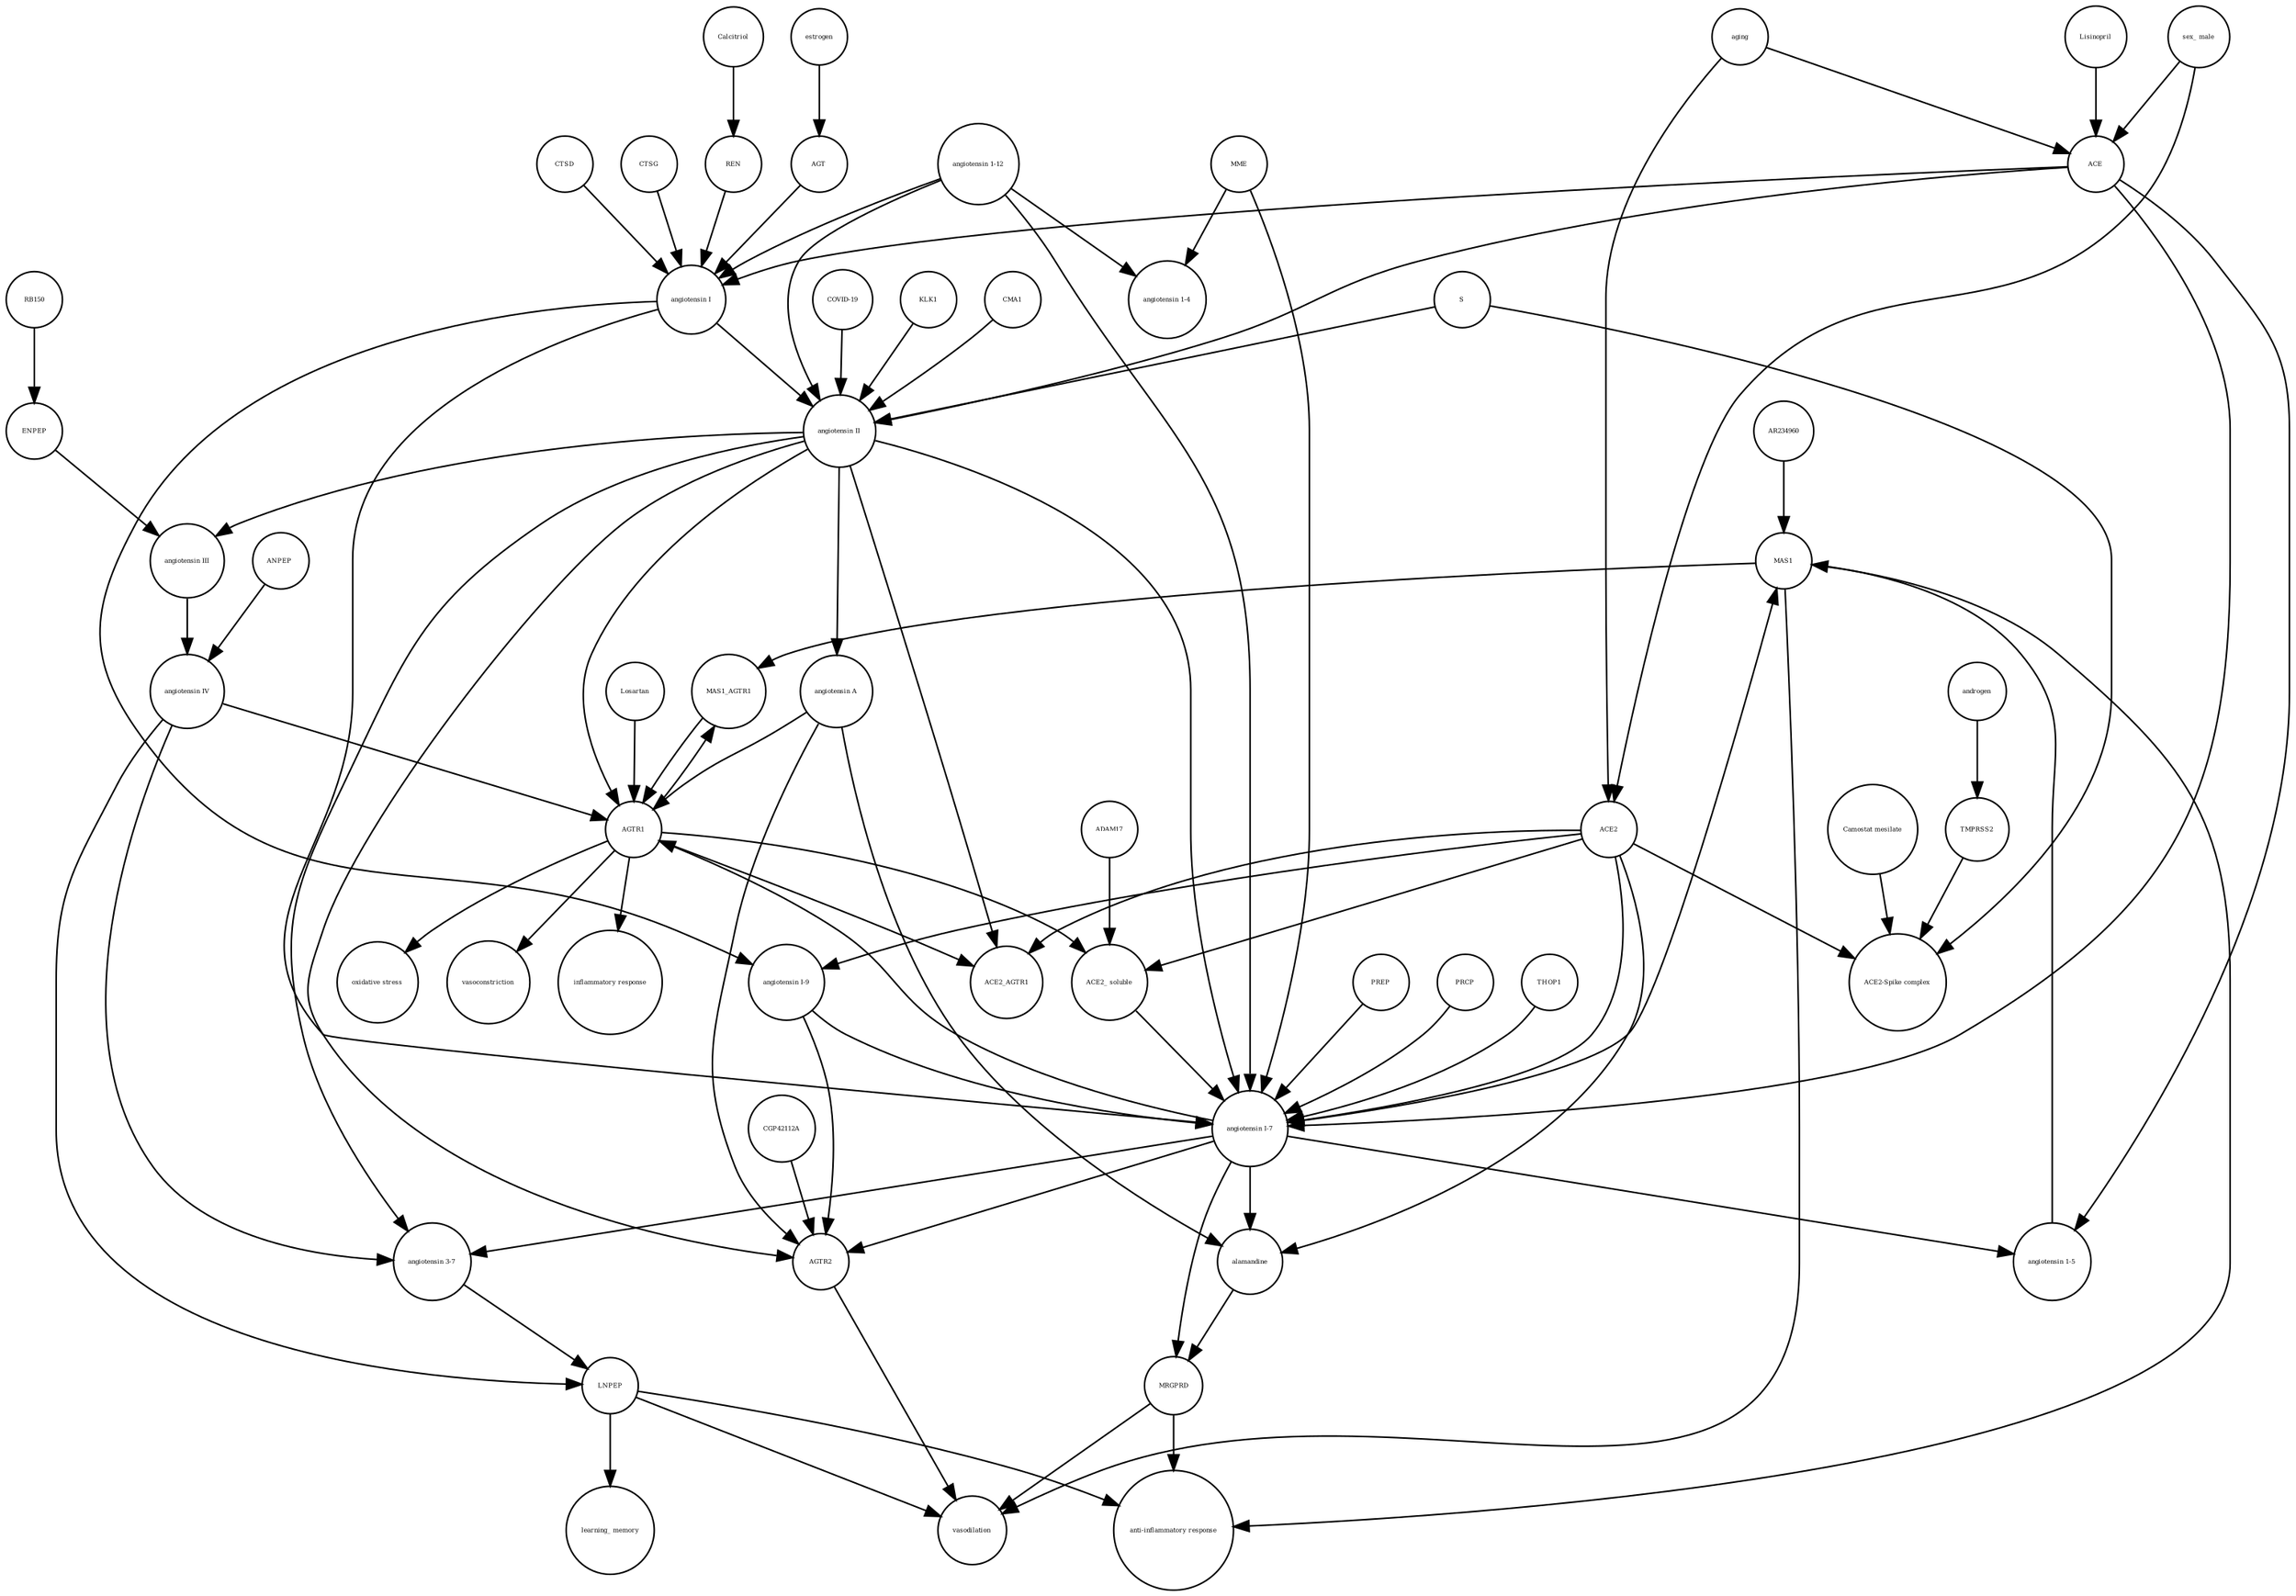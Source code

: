 strict digraph  {
MRGPRD [annotation="urn_miriam_hgnc_HGNC%3A29626", bipartite=0, cls=macromolecule, fontsize=4, label=MRGPRD, shape=circle];
"anti-inflammatory response" [annotation="urn_miriam_obo.go_GO%3A0006954", bipartite=0, cls=phenotype, fontsize=4, label="anti-inflammatory response", shape=circle];
MAS1 [annotation="urn_miriam_hgnc_HGNC%3A6899", bipartite=0, cls=macromolecule, fontsize=4, label=MAS1, shape=circle];
AGTR2 [annotation="urn_miriam_hgnc_HGNC%3A338", bipartite=0, cls=macromolecule, fontsize=4, label=AGTR2, shape=circle];
vasodilation [annotation=urn_miriam_mesh_D014664, bipartite=0, cls=phenotype, fontsize=4, label=vasodilation, shape=circle];
AGTR1 [annotation="urn_miriam_hgnc_HGNC%3A336", bipartite=0, cls=macromolecule, fontsize=4, label=AGTR1, shape=circle];
"inflammatory response" [annotation="urn_miriam_obo.go_GO%3A0006954", bipartite=0, cls=phenotype, fontsize=4, label="inflammatory response", shape=circle];
"oxidative stress" [annotation="urn_miriam_obo.go_GO%3A0006979", bipartite=0, cls=phenotype, fontsize=4, label="oxidative stress", shape=circle];
vasoconstriction [annotation=urn_miriam_mesh_D014661, bipartite=0, cls=phenotype, fontsize=4, label=vasoconstriction, shape=circle];
LNPEP [annotation="urn_miriam_hgnc_HGNC%3A6656", bipartite=0, cls=macromolecule, fontsize=4, label=LNPEP, shape=circle];
"learning_ memory" [annotation="", bipartite=0, cls=phenotype, fontsize=4, label="learning_ memory", shape=circle];
PREP [annotation="urn_miriam_hgnc_HGNC%3A9358", bipartite=0, cls=macromolecule, fontsize=4, label=PREP, shape=circle];
"angiotensin I-7" [annotation="urn_miriam_obo.chebi_CHEBI%3A55438", bipartite=0, cls="simple chemical", fontsize=4, label="angiotensin I-7", shape=circle];
"COVID-19" [annotation="urn_miriam_taxonomy_2697049|urn_miriam_mesh_C000657245", bipartite=0, cls=phenotype, fontsize=4, label="COVID-19", shape=circle];
Losartan [annotation="urn_miriam_obo.chebi_CHEBI%3A6541", bipartite=0, cls="simple chemical", fontsize=4, label=Losartan, shape=circle];
AGT [annotation="urn_miriam_hgnc_HGNC%3A333", bipartite=0, cls=macromolecule, fontsize=4, label=AGT, shape=circle];
RB150 [annotation="", bipartite=0, cls="simple chemical", fontsize=4, label=RB150, shape=circle];
"angiotensin 3-7" [annotation=urn_miriam_pubmed_30934934, bipartite=0, cls="simple chemical", fontsize=4, label="angiotensin 3-7", shape=circle];
ACE2 [annotation="urn_miriam_hgnc_HGNC%3A13557", bipartite=0, cls=macromolecule, fontsize=4, label=ACE2, shape=circle];
estrogen [annotation="urn_miriam_obo.chebi_CHEBI%3A50114", bipartite=0, cls="simple chemical", fontsize=4, label=estrogen, shape=circle];
alamandine [annotation="", bipartite=0, cls="simple chemical", fontsize=4, label=alamandine, shape=circle];
"ANPEP " [annotation="urn_miriam_hgnc_HGNC%3A500", bipartite=0, cls=macromolecule, fontsize=4, label="ANPEP ", shape=circle];
CTSD [annotation="urn_miriam_hgnc_HGNC%3A2529", bipartite=0, cls=macromolecule, fontsize=4, label=CTSD, shape=circle];
"Camostat mesilate" [annotation="urn_miriam_obo.chebi_CHEBI%3A135632", bipartite=0, cls="simple chemical", fontsize=4, label="Camostat mesilate", shape=circle];
"angiotensin II" [annotation="urn_miriam_obo.chebi_CHEBI%3A2718", bipartite=0, cls="simple chemical", fontsize=4, label="angiotensin II", shape=circle];
aging [annotation="urn_miriam_obo.go_GO%3A0007568", bipartite=0, cls=phenotype, fontsize=4, label=aging, shape=circle];
"angiotensin 1-4" [annotation=urn_miriam_pubmed_22490446, bipartite=0, cls="simple chemical", fontsize=4, label="angiotensin 1-4", shape=circle];
PRCP [annotation="urn_miriam_hgnc_HGNC%3A9344", bipartite=0, cls=macromolecule, fontsize=4, label=PRCP, shape=circle];
ADAM17 [annotation="urn_miriam_hgnc_HGNC%3A195", bipartite=0, cls=macromolecule, fontsize=4, label=ADAM17, shape=circle];
Lisinopril [annotation="urn_miriam_obo.chebi_CHEBI%3A43755", bipartite=0, cls="simple chemical", fontsize=4, label=Lisinopril, shape=circle];
ENPEP [annotation="", bipartite=0, cls=macromolecule, fontsize=4, label=ENPEP, shape=circle];
"angiotensin I-9" [annotation="urn_miriam_obo.chebi_CHEBI%3A80128", bipartite=0, cls="simple chemical", fontsize=4, label="angiotensin I-9", shape=circle];
"angiotensin 1-5" [annotation="urn_miriam_obo.chebi_CHEBI%3A80129", bipartite=0, cls="simple chemical", fontsize=4, label="angiotensin 1-5", shape=circle];
"angiotensin IV" [annotation="urn_miriam_pubmed_32333398|urn_miriam_obo.chebi_CHEBI%3A80127", bipartite=0, cls="simple chemical", fontsize=4, label="angiotensin IV", shape=circle];
"ACE2_ soluble" [annotation="urn_miriam_hgnc.symbol_ACE2", bipartite=0, cls=macromolecule, fontsize=4, label="ACE2_ soluble", shape=circle];
AR234960 [annotation="urn_miriam_pubchem.compound_146025955", bipartite=0, cls="simple chemical", fontsize=4, label=AR234960, shape=circle];
KLK1 [annotation="urn_miriam_hgnc_HGNC%3A6357|urn_miriam_pubmed_6555043", bipartite=0, cls=macromolecule, fontsize=4, label=KLK1, shape=circle];
MAS1_AGTR1 [annotation=urn_miriam_pubmed_15809376, bipartite=0, cls=complex, fontsize=4, label=MAS1_AGTR1, shape=circle];
"sex_ male" [annotation=urn_miriam_mesh_D008297, bipartite=0, cls=phenotype, fontsize=4, label="sex_ male", shape=circle];
CTSG [annotation="urn_miriam_hgnc_HGNC%3A2532", bipartite=0, cls=macromolecule, fontsize=4, label=CTSG, shape=circle];
CMA1 [annotation="urn_miriam_hgnc_HGNC%3A2097", bipartite=0, cls=macromolecule, fontsize=4, label=CMA1, shape=circle];
"angiotensin A" [annotation="urn_miriam_kegg.compound_C20970", bipartite=0, cls="simple chemical", fontsize=4, label="angiotensin A", shape=circle];
Calcitriol [annotation="urn_miriam_obo.chebi_CHEBI%3A17823", bipartite=0, cls="simple chemical", fontsize=4, label=Calcitriol, shape=circle];
ACE [annotation="urn_miriam_hgnc_HGNC%3A2707", bipartite=0, cls=macromolecule, fontsize=4, label=ACE, shape=circle];
"ACE2-Spike complex" [annotation=urn_miriam_pubmed_32275855, bipartite=0, cls=complex, fontsize=4, label="ACE2-Spike complex", shape=circle];
MME [annotation="urn_miriam_hgnc_HGNC%3A7154", bipartite=0, cls=macromolecule, fontsize=4, label=MME, shape=circle];
THOP1 [annotation="urn_miriam_hgnc_HGNC%3A11793", bipartite=0, cls=macromolecule, fontsize=4, label=THOP1, shape=circle];
CGP42112A [annotation="urn_miriam_obo.chebi_CHEBI%3A147302", bipartite=0, cls="simple chemical", fontsize=4, label=CGP42112A, shape=circle];
S [annotation="urn_miriam_uniprot_P0DTC2|urn_miriam_uniprot_P59594", bipartite=0, cls=macromolecule, fontsize=4, label=S, shape=circle];
"angiotensin I" [annotation="urn_miriam_obo.chebi_CHEBI%3A2718", bipartite=0, cls="simple chemical", fontsize=4, label="angiotensin I", shape=circle];
androgen [annotation="urn_miriam_obo.chebi_CHEBI%3A50113", bipartite=0, cls="simple chemical", fontsize=4, label=androgen, shape=circle];
"angiotensin III" [annotation="urn_miriam_obo.chebi_CHEBI%3A89666", bipartite=0, cls="simple chemical", fontsize=4, label="angiotensin III", shape=circle];
TMPRSS2 [annotation="urn_miriam_hgnc_HGNC%3A11876", bipartite=0, cls=macromolecule, fontsize=4, label=TMPRSS2, shape=circle];
"angiotensin 1-12" [annotation=urn_miriam_pubmed_27465904, bipartite=0, cls="simple chemical", fontsize=4, label="angiotensin 1-12", shape=circle];
ACE2_AGTR1 [annotation=urn_miriam_pubmed_25225202, bipartite=0, cls=complex, fontsize=4, label=ACE2_AGTR1, shape=circle];
REN [annotation="urn_miriam_hgnc_HGNC%3A9958", bipartite=0, cls=macromolecule, fontsize=4, label=REN, shape=circle];
MRGPRD -> "anti-inflammatory response"  [annotation="", interaction_type="necessary stimulation"];
MRGPRD -> vasodilation  [annotation="", interaction_type="necessary stimulation"];
MAS1 -> "anti-inflammatory response"  [annotation="", interaction_type="necessary stimulation"];
MAS1 -> vasodilation  [annotation="", interaction_type="necessary stimulation"];
MAS1 -> MAS1_AGTR1  [annotation="", interaction_type=production];
AGTR2 -> vasodilation  [annotation="", interaction_type="necessary stimulation"];
AGTR1 -> "inflammatory response"  [annotation="", interaction_type="necessary stimulation"];
AGTR1 -> "oxidative stress"  [annotation="", interaction_type="necessary stimulation"];
AGTR1 -> vasoconstriction  [annotation="", interaction_type="necessary stimulation"];
AGTR1 -> "ACE2_ soluble"  [annotation="urn_miriam_pubmed_24227843|urn_miriam_taxonomy_9606|urn_miriam_pubmed_32333398|urn_miriam_pubmed_28512108", interaction_type=stimulation];
AGTR1 -> ACE2_AGTR1  [annotation="", interaction_type=production];
AGTR1 -> MAS1_AGTR1  [annotation="", interaction_type=production];
LNPEP -> "learning_ memory"  [annotation="", interaction_type="necessary stimulation"];
LNPEP -> "anti-inflammatory response"  [annotation="", interaction_type="necessary stimulation"];
LNPEP -> vasodilation  [annotation="", interaction_type="necessary stimulation"];
PREP -> "angiotensin I-7"  [annotation="urn_miriam_pubmed_23463883|urn_miriam_taxonomy_40674", interaction_type=catalysis];
"angiotensin I-7" -> "angiotensin 1-5"  [annotation="", interaction_type=production];
"angiotensin I-7" -> MRGPRD  [annotation="urn_miriam_pubmed_27217404|urn_miriam_taxonomy_9606", interaction_type=stimulation];
"angiotensin I-7" -> alamandine  [annotation="", interaction_type=production];
"angiotensin I-7" -> "angiotensin 3-7"  [annotation="", interaction_type=production];
"angiotensin I-7" -> MAS1  [annotation="urn_miriam_pubmed_27217404|urn_miriam_taxonomy_9606", interaction_type=stimulation];
"angiotensin I-7" -> AGTR1  [annotation="urn_miriam_pubmed_29928987|urn_miriam_taxonomy_9606", interaction_type=inhibition];
"angiotensin I-7" -> AGTR2  [annotation="urn_miriam_pubmed_15767466|urn_miriam_taxonomy_10116", interaction_type=stimulation];
"COVID-19" -> "angiotensin II"  [annotation="urn_miriam_pubmed_32048163|urn_miriam_taxonomy_9606", interaction_type=stimulation];
Losartan -> AGTR1  [annotation="urn_miriam_pubmed_24530803|urn_miriam_taxonomy_8355", interaction_type=inhibition];
AGT -> "angiotensin I"  [annotation="", interaction_type=production];
RB150 -> ENPEP  [annotation="", interaction_type=inhibition];
"angiotensin 3-7" -> LNPEP  [annotation=urn_miriam_pubmed_30934934, interaction_type=stimulation];
ACE2 -> "angiotensin I-7"  [annotation="urn_miriam_taxonomy_10090|urn_miriam_pubmed_23392115", interaction_type=catalysis];
ACE2 -> "ACE2_ soluble"  [annotation="", interaction_type=production];
ACE2 -> "angiotensin I-9"  [annotation="urn_miriam_pubmed_10969042|urn_miriam_taxonomy_9606", interaction_type=catalysis];
ACE2 -> ACE2_AGTR1  [annotation="", interaction_type=production];
ACE2 -> alamandine  [annotation="urn_miriam_pubmed_23446738|urn_miriam_taxonomy_9606", interaction_type=catalysis];
ACE2 -> "ACE2-Spike complex"  [annotation="", interaction_type=production];
estrogen -> AGT  [annotation=urn_miriam_pubmed_30934934, interaction_type=stimulation];
alamandine -> MRGPRD  [annotation="urn_miriam_pubmed_23446738|urn_miriam_taxonomy_9606", interaction_type=stimulation];
"ANPEP " -> "angiotensin IV"  [annotation="urn_miriam_pubmed_8876246|urn_miriam_taxonomy_10090", interaction_type=catalysis];
CTSD -> "angiotensin I"  [annotation="urn_miriam_pubmed_6172448|urn_miriam_taxonomy_9606", interaction_type=catalysis];
"Camostat mesilate" -> "ACE2-Spike complex"  [annotation="urn_miriam_pubmed_32142651|urn_miriam_taxonomy_9606", interaction_type=inhibition];
"angiotensin II" -> AGTR2  [annotation="urn_miriam_pubmed_17630322|urn_miriam_taxonomy_9606|urn_miriam_pubmed_17138938", interaction_type=stimulation];
"angiotensin II" -> "angiotensin I-7"  [annotation="", interaction_type=production];
"angiotensin II" -> AGTR1  [annotation="urn_miriam_pubmed_17630322|urn_miriam_taxonomy_40674|urn_miriam_pubmed_26497614|urn_miriam_pubmed_32333398|urn_miriam_pubmed_17138938", interaction_type=stimulation];
"angiotensin II" -> "angiotensin 3-7"  [annotation="", interaction_type=production];
"angiotensin II" -> ACE2_AGTR1  [annotation="urn_miriam_pubmed_25225202|urn_miriam_taxonomy_40674", interaction_type=inhibition];
"angiotensin II" -> "angiotensin III"  [annotation="", interaction_type=production];
"angiotensin II" -> "angiotensin A"  [annotation="", interaction_type=production];
aging -> ACE  [annotation="urn_miriam_pubmed_20689271|urn_miriam_taxonomy_10116", interaction_type=stimulation];
aging -> ACE2  [annotation="urn_miriam_pubmed_20689271|urn_miriam_taxonomy_10116", interaction_type=inhibition];
PRCP -> "angiotensin I-7"  [annotation="urn_miriam_taxonomy_10090|urn_miriam_pubmed_23392115", interaction_type=catalysis];
ADAM17 -> "ACE2_ soluble"  [annotation="urn_miriam_pubmed_24227843|urn_miriam_taxonomy_9606|urn_miriam_pubmed_32333398|urn_miriam_pubmed_28512108", interaction_type=catalysis];
Lisinopril -> ACE  [annotation="", interaction_type=inhibition];
ENPEP -> "angiotensin III"  [annotation="urn_miriam_pubmed_8876246|urn_miriam_taxonomy_10090", interaction_type=catalysis];
"angiotensin I-9" -> AGTR2  [annotation="urn_miriam_pubmed_30048754|urn_miriam_taxonomy_10116", interaction_type=stimulation];
"angiotensin I-9" -> "angiotensin I-7"  [annotation="", interaction_type=production];
"angiotensin 1-5" -> MAS1  [annotation="urn_miriam_pubmed_27660028|urn_miriam_taxonomy_10116|urn_miriam_taxonomy_9606|urn_miriam_pubmed_27217404", interaction_type=stimulation];
"angiotensin IV" -> LNPEP  [annotation="urn_miriam_pubmed_11707427|urn_miriam_taxonomy_10090", interaction_type=stimulation];
"angiotensin IV" -> AGTR1  [annotation="urn_miriam_pubmed_17630322|urn_miriam_taxonomy_40674|urn_miriam_pubmed_26497614|urn_miriam_pubmed_32333398|urn_miriam_pubmed_17138938", interaction_type=stimulation];
"angiotensin IV" -> "angiotensin 3-7"  [annotation="", interaction_type=production];
"ACE2_ soluble" -> "angiotensin I-7"  [annotation="urn_miriam_pubmed_28512108|urn_miriam_taxonomy_9606", interaction_type=stimulation];
AR234960 -> MAS1  [annotation=urn_miriam_pubmed_29287092, interaction_type=stimulation];
KLK1 -> "angiotensin II"  [annotation="urn_miriam_taxonomy_9823|urn_miriam_pubmed_6555043", interaction_type=catalysis];
MAS1_AGTR1 -> AGTR1  [annotation="urn_miriam_pubmed_15809376|urn_miriam_taxonomy_40674", interaction_type=inhibition];
"sex_ male" -> ACE2  [annotation="urn_miriam_pubmed_26171856|urn_miriam_taxonomy_10116", interaction_type=stimulation];
"sex_ male" -> ACE  [annotation="urn_miriam_pubmed_26171856|urn_miriam_taxonomy_10116", interaction_type=stimulation];
CTSG -> "angiotensin I"  [annotation="urn_miriam_pubmed_6172448|urn_miriam_taxonomy_9606", interaction_type=catalysis];
CMA1 -> "angiotensin II"  [annotation="urn_miriam_pubmed_2266130|urn_miriam_taxonomy_9606", interaction_type=catalysis];
"angiotensin A" -> alamandine  [annotation="", interaction_type=production];
"angiotensin A" -> AGTR2  [annotation="urn_miriam_pubmed_17630322|urn_miriam_taxonomy_9606|urn_miriam_pubmed_17138938", interaction_type=stimulation];
"angiotensin A" -> AGTR1  [annotation="urn_miriam_pubmed_17630322|urn_miriam_taxonomy_40674|urn_miriam_pubmed_26497614|urn_miriam_pubmed_32333398|urn_miriam_pubmed_17138938", interaction_type=stimulation];
Calcitriol -> REN  [annotation="", interaction_type=inhibition];
ACE -> "angiotensin 1-5"  [annotation="urn_miriam_pubmed_10969042|urn_miriam_taxonomy_9606", interaction_type=catalysis];
ACE -> "angiotensin I-7"  [annotation="urn_miriam_pubmed_15283675|urn_miriam_taxonomy_9606", interaction_type=catalysis];
ACE -> "angiotensin I"  [annotation="urn_miriam_pubmed_22490446|urn_miriam_taxonomy_10116", interaction_type=catalysis];
ACE -> "angiotensin II"  [annotation="urn_miriam_taxonomy_9606|urn_miriam_pubmed_190881|urn_miriam_pubmed_10969042", interaction_type=catalysis];
MME -> "angiotensin I-7"  [annotation="urn_miriam_pubmed_15283675|urn_miriam_taxonomy_9606", interaction_type=catalysis];
MME -> "angiotensin 1-4"  [annotation="urn_miriam_pubmed_22490446|urn_miriam_taxonomy_10116", interaction_type=catalysis];
THOP1 -> "angiotensin I-7"  [annotation="urn_miriam_pubmed_24041943|urn_miriam_taxonomy_10116", interaction_type=catalysis];
CGP42112A -> AGTR2  [annotation="", interaction_type=production];
S -> "ACE2-Spike complex"  [annotation="", interaction_type=production];
S -> "angiotensin II"  [annotation="urn_miriam_pubmed_16007097|urn_miriam_taxonomy_10090", interaction_type=stimulation];
"angiotensin I" -> "angiotensin I-7"  [annotation="", interaction_type=production];
"angiotensin I" -> "angiotensin I-9"  [annotation="", interaction_type=production];
"angiotensin I" -> "angiotensin II"  [annotation="", interaction_type=production];
androgen -> TMPRSS2  [annotation="urn_miriam_pubmed_10485450|urn_miriam_taxonomy_9606", interaction_type=stimulation];
"angiotensin III" -> "angiotensin IV"  [annotation="", interaction_type=production];
TMPRSS2 -> "ACE2-Spike complex"  [annotation="urn_miriam_pubmed_32142651|urn_miriam_taxonomy_9606", interaction_type=stimulation];
"angiotensin 1-12" -> "angiotensin II"  [annotation="", interaction_type=production];
"angiotensin 1-12" -> "angiotensin I-7"  [annotation="", interaction_type=production];
"angiotensin 1-12" -> "angiotensin 1-4"  [annotation="", interaction_type=production];
"angiotensin 1-12" -> "angiotensin I"  [annotation="", interaction_type=production];
REN -> "angiotensin I"  [annotation="urn_miriam_pubmed_10585461|urn_miriam_pubmed_30934934|urn_miriam_pubmed_6172448|urn_miriam_taxonomy_9606", interaction_type=catalysis];
}
